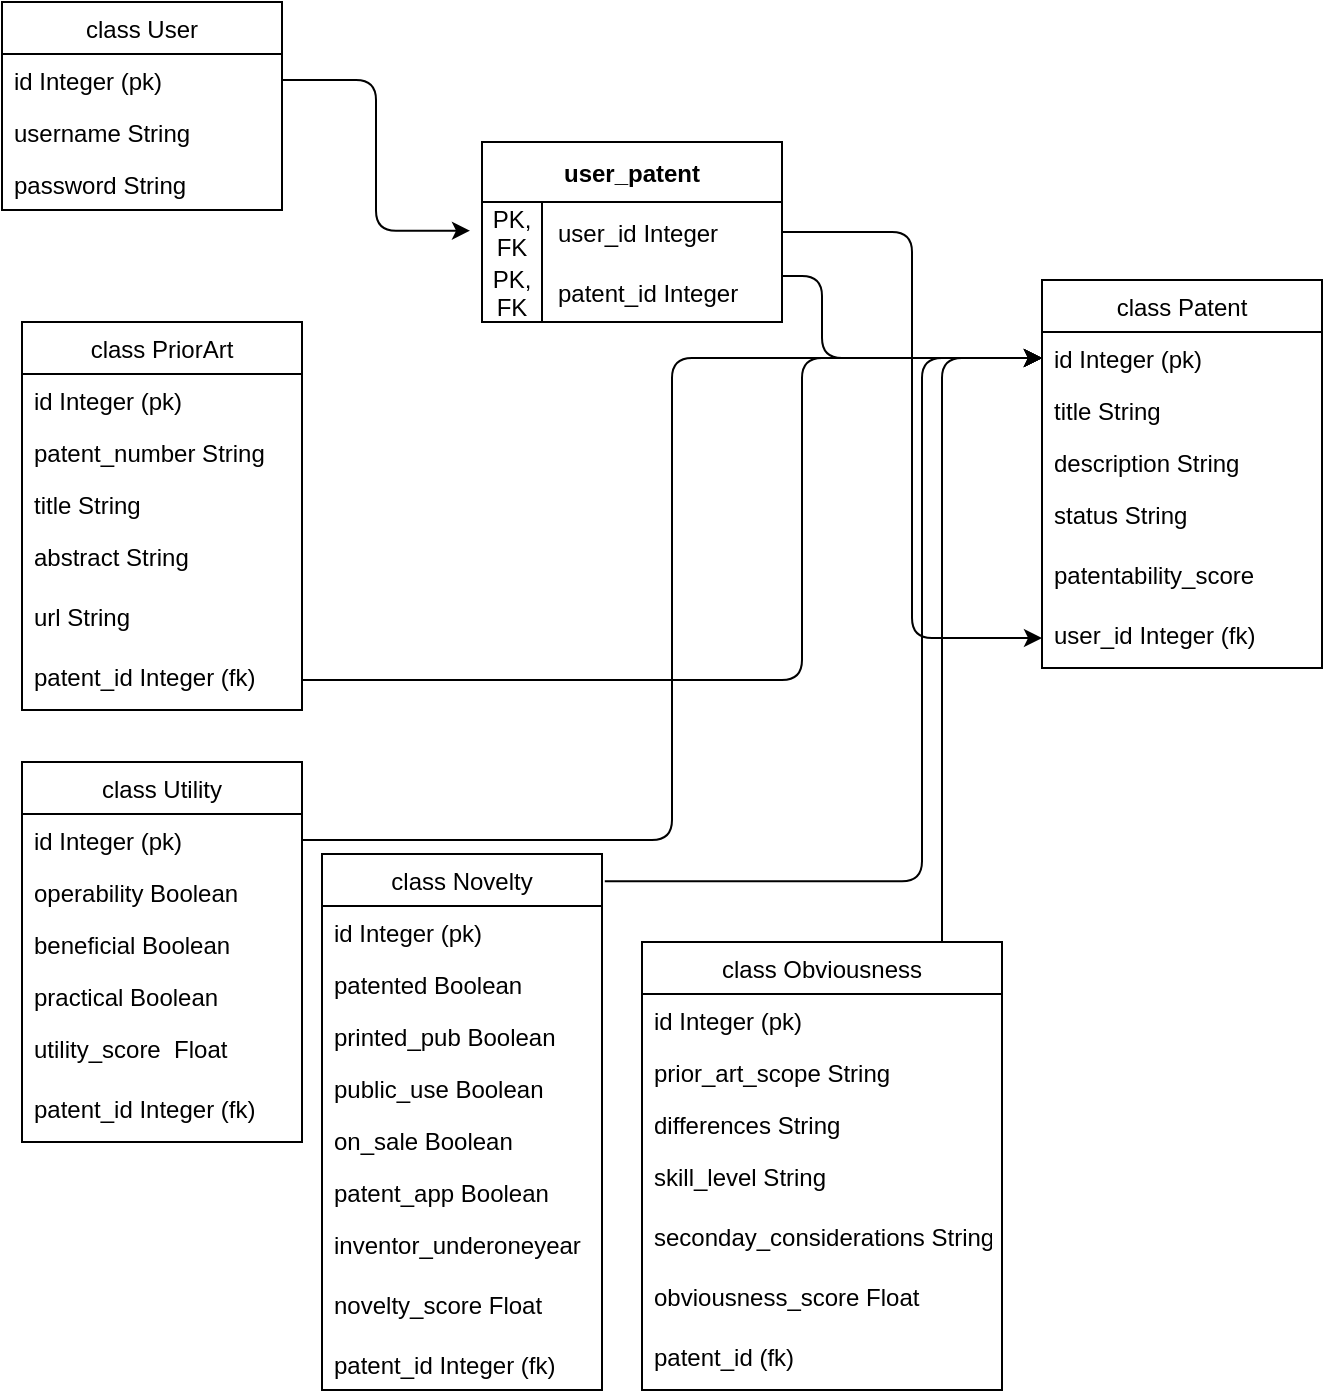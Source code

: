 <mxfile>
    <diagram id="4AJ3umpaEReS6k3uYB9U" name="Page-1">
        <mxGraphModel dx="1123" dy="1004" grid="1" gridSize="10" guides="1" tooltips="1" connect="1" arrows="1" fold="1" page="1" pageScale="1" pageWidth="850" pageHeight="1100" math="0" shadow="0">
            <root>
                <mxCell id="0"/>
                <mxCell id="1" parent="0"/>
                <mxCell id="2" value="class User" style="swimlane;fontStyle=0;childLayout=stackLayout;horizontal=1;startSize=26;fillColor=none;horizontalStack=0;resizeParent=1;resizeParentMax=0;resizeLast=0;collapsible=1;marginBottom=0;" parent="1" vertex="1">
                    <mxGeometry x="10" y="40" width="140" height="104" as="geometry"/>
                </mxCell>
                <mxCell id="3" value="id Integer (pk)" style="text;strokeColor=none;fillColor=none;align=left;verticalAlign=top;spacingLeft=4;spacingRight=4;overflow=hidden;rotatable=0;points=[[0,0.5],[1,0.5]];portConstraint=eastwest;" parent="2" vertex="1">
                    <mxGeometry y="26" width="140" height="26" as="geometry"/>
                </mxCell>
                <mxCell id="4" value="username String" style="text;strokeColor=none;fillColor=none;align=left;verticalAlign=top;spacingLeft=4;spacingRight=4;overflow=hidden;rotatable=0;points=[[0,0.5],[1,0.5]];portConstraint=eastwest;" parent="2" vertex="1">
                    <mxGeometry y="52" width="140" height="26" as="geometry"/>
                </mxCell>
                <mxCell id="5" value="password String" style="text;strokeColor=none;fillColor=none;align=left;verticalAlign=top;spacingLeft=4;spacingRight=4;overflow=hidden;rotatable=0;points=[[0,0.5],[1,0.5]];portConstraint=eastwest;" parent="2" vertex="1">
                    <mxGeometry y="78" width="140" height="26" as="geometry"/>
                </mxCell>
                <mxCell id="100" value="" style="edgeStyle=elbowEdgeStyle;html=1;entryX=0;entryY=0.5;entryDx=0;entryDy=0;" edge="1" parent="1" source="13" target="95">
                    <mxGeometry relative="1" as="geometry">
                        <mxPoint x="440" y="80" as="targetPoint"/>
                    </mxGeometry>
                </mxCell>
                <mxCell id="51" value="class Utility" style="swimlane;fontStyle=0;childLayout=stackLayout;horizontal=1;startSize=26;fillColor=none;horizontalStack=0;resizeParent=1;resizeParentMax=0;resizeLast=0;collapsible=1;marginBottom=0;" parent="1" vertex="1">
                    <mxGeometry x="20" y="420" width="140" height="190" as="geometry"/>
                </mxCell>
                <mxCell id="52" value="id Integer (pk)" style="text;strokeColor=none;fillColor=none;align=left;verticalAlign=top;spacingLeft=4;spacingRight=4;overflow=hidden;rotatable=0;points=[[0,0.5],[1,0.5]];portConstraint=eastwest;" parent="51" vertex="1">
                    <mxGeometry y="26" width="140" height="26" as="geometry"/>
                </mxCell>
                <mxCell id="53" value="operability Boolean" style="text;strokeColor=none;fillColor=none;align=left;verticalAlign=top;spacingLeft=4;spacingRight=4;overflow=hidden;rotatable=0;points=[[0,0.5],[1,0.5]];portConstraint=eastwest;" parent="51" vertex="1">
                    <mxGeometry y="52" width="140" height="26" as="geometry"/>
                </mxCell>
                <mxCell id="54" value="beneficial Boolean" style="text;strokeColor=none;fillColor=none;align=left;verticalAlign=top;spacingLeft=4;spacingRight=4;overflow=hidden;rotatable=0;points=[[0,0.5],[1,0.5]];portConstraint=eastwest;" parent="51" vertex="1">
                    <mxGeometry y="78" width="140" height="26" as="geometry"/>
                </mxCell>
                <mxCell id="55" value="practical Boolean" style="text;strokeColor=none;fillColor=none;align=left;verticalAlign=top;spacingLeft=4;spacingRight=4;overflow=hidden;rotatable=0;points=[[0,0.5],[1,0.5]];portConstraint=eastwest;" parent="51" vertex="1">
                    <mxGeometry y="104" width="140" height="26" as="geometry"/>
                </mxCell>
                <mxCell id="56" value="utility_score  Float" style="text;strokeColor=none;fillColor=none;align=left;verticalAlign=top;spacingLeft=4;spacingRight=4;overflow=hidden;rotatable=0;points=[[0,0.5],[1,0.5]];portConstraint=eastwest;" parent="51" vertex="1">
                    <mxGeometry y="130" width="140" height="30" as="geometry"/>
                </mxCell>
                <mxCell id="78" value="patent_id Integer (fk)" style="text;strokeColor=none;fillColor=none;align=left;verticalAlign=top;spacingLeft=4;spacingRight=4;overflow=hidden;rotatable=0;points=[[0,0.5],[1,0.5]];portConstraint=eastwest;" vertex="1" parent="51">
                    <mxGeometry y="160" width="140" height="30" as="geometry"/>
                </mxCell>
                <mxCell id="99" style="edgeStyle=elbowEdgeStyle;html=1;startArrow=none;entryX=0;entryY=0.5;entryDx=0;entryDy=0;" edge="1" parent="1" source="68" target="7">
                    <mxGeometry relative="1" as="geometry">
                        <mxPoint x="440" y="80" as="targetPoint"/>
                        <mxPoint x="480" y="740" as="sourcePoint"/>
                        <Array as="points">
                            <mxPoint x="480" y="240"/>
                        </Array>
                    </mxGeometry>
                </mxCell>
                <mxCell id="80" value="class PriorArt" style="swimlane;fontStyle=0;childLayout=stackLayout;horizontal=1;startSize=26;fillColor=none;horizontalStack=0;resizeParent=1;resizeParentMax=0;resizeLast=0;collapsible=1;marginBottom=0;" vertex="1" parent="1">
                    <mxGeometry x="20" y="200" width="140" height="194" as="geometry"/>
                </mxCell>
                <mxCell id="81" value="id Integer (pk)" style="text;strokeColor=none;fillColor=none;align=left;verticalAlign=top;spacingLeft=4;spacingRight=4;overflow=hidden;rotatable=0;points=[[0,0.5],[1,0.5]];portConstraint=eastwest;" vertex="1" parent="80">
                    <mxGeometry y="26" width="140" height="26" as="geometry"/>
                </mxCell>
                <mxCell id="82" value="patent_number String" style="text;strokeColor=none;fillColor=none;align=left;verticalAlign=top;spacingLeft=4;spacingRight=4;overflow=hidden;rotatable=0;points=[[0,0.5],[1,0.5]];portConstraint=eastwest;" vertex="1" parent="80">
                    <mxGeometry y="52" width="140" height="26" as="geometry"/>
                </mxCell>
                <mxCell id="83" value="title String" style="text;strokeColor=none;fillColor=none;align=left;verticalAlign=top;spacingLeft=4;spacingRight=4;overflow=hidden;rotatable=0;points=[[0,0.5],[1,0.5]];portConstraint=eastwest;" vertex="1" parent="80">
                    <mxGeometry y="78" width="140" height="26" as="geometry"/>
                </mxCell>
                <mxCell id="84" value="abstract String" style="text;strokeColor=none;fillColor=none;align=left;verticalAlign=top;spacingLeft=4;spacingRight=4;overflow=hidden;rotatable=0;points=[[0,0.5],[1,0.5]];portConstraint=eastwest;" vertex="1" parent="80">
                    <mxGeometry y="104" width="140" height="30" as="geometry"/>
                </mxCell>
                <mxCell id="85" value="url String" style="text;strokeColor=none;fillColor=none;align=left;verticalAlign=top;spacingLeft=4;spacingRight=4;overflow=hidden;rotatable=0;points=[[0,0.5],[1,0.5]];portConstraint=eastwest;" vertex="1" parent="80">
                    <mxGeometry y="134" width="140" height="30" as="geometry"/>
                </mxCell>
                <mxCell id="86" value="patent_id Integer (fk)" style="text;strokeColor=none;fillColor=none;align=left;verticalAlign=top;spacingLeft=4;spacingRight=4;overflow=hidden;rotatable=0;points=[[0,0.5],[1,0.5]];portConstraint=eastwest;" vertex="1" parent="80">
                    <mxGeometry y="164" width="140" height="30" as="geometry"/>
                </mxCell>
                <mxCell id="118" style="edgeStyle=elbowEdgeStyle;html=1;entryX=0;entryY=0.5;entryDx=0;entryDy=0;exitX=1.01;exitY=0.051;exitDx=0;exitDy=0;exitPerimeter=0;" edge="1" parent="1" source="61" target="7">
                    <mxGeometry relative="1" as="geometry">
                        <Array as="points">
                            <mxPoint x="470" y="420"/>
                        </Array>
                    </mxGeometry>
                </mxCell>
                <mxCell id="61" value="class Novelty" style="swimlane;fontStyle=0;childLayout=stackLayout;horizontal=1;startSize=26;fillColor=none;horizontalStack=0;resizeParent=1;resizeParentMax=0;resizeLast=0;collapsible=1;marginBottom=0;" parent="1" vertex="1">
                    <mxGeometry x="170" y="466" width="140" height="268" as="geometry"/>
                </mxCell>
                <mxCell id="62" value="id Integer (pk)" style="text;strokeColor=none;fillColor=none;align=left;verticalAlign=top;spacingLeft=4;spacingRight=4;overflow=hidden;rotatable=0;points=[[0,0.5],[1,0.5]];portConstraint=eastwest;" parent="61" vertex="1">
                    <mxGeometry y="26" width="140" height="26" as="geometry"/>
                </mxCell>
                <mxCell id="63" value="patented Boolean" style="text;strokeColor=none;fillColor=none;align=left;verticalAlign=top;spacingLeft=4;spacingRight=4;overflow=hidden;rotatable=0;points=[[0,0.5],[1,0.5]];portConstraint=eastwest;" parent="61" vertex="1">
                    <mxGeometry y="52" width="140" height="26" as="geometry"/>
                </mxCell>
                <mxCell id="64" value="printed_pub Boolean&#10;" style="text;strokeColor=none;fillColor=none;align=left;verticalAlign=top;spacingLeft=4;spacingRight=4;overflow=hidden;rotatable=0;points=[[0,0.5],[1,0.5]];portConstraint=eastwest;" parent="61" vertex="1">
                    <mxGeometry y="78" width="140" height="26" as="geometry"/>
                </mxCell>
                <mxCell id="74" value="public_use Boolean" style="text;strokeColor=none;fillColor=none;align=left;verticalAlign=top;spacingLeft=4;spacingRight=4;overflow=hidden;rotatable=0;points=[[0,0.5],[1,0.5]];portConstraint=eastwest;" vertex="1" parent="61">
                    <mxGeometry y="104" width="140" height="26" as="geometry"/>
                </mxCell>
                <mxCell id="75" value="on_sale Boolean" style="text;strokeColor=none;fillColor=none;align=left;verticalAlign=top;spacingLeft=4;spacingRight=4;overflow=hidden;rotatable=0;points=[[0,0.5],[1,0.5]];portConstraint=eastwest;" vertex="1" parent="61">
                    <mxGeometry y="130" width="140" height="26" as="geometry"/>
                </mxCell>
                <mxCell id="76" value="patent_app Boolean" style="text;strokeColor=none;fillColor=none;align=left;verticalAlign=top;spacingLeft=4;spacingRight=4;overflow=hidden;rotatable=0;points=[[0,0.5],[1,0.5]];portConstraint=eastwest;" vertex="1" parent="61">
                    <mxGeometry y="156" width="140" height="26" as="geometry"/>
                </mxCell>
                <mxCell id="66" value="inventor_underoneyear" style="text;strokeColor=none;fillColor=none;align=left;verticalAlign=top;spacingLeft=4;spacingRight=4;overflow=hidden;rotatable=0;points=[[0,0.5],[1,0.5]];portConstraint=eastwest;" parent="61" vertex="1">
                    <mxGeometry y="182" width="140" height="30" as="geometry"/>
                </mxCell>
                <mxCell id="109" value="novelty_score Float" style="text;strokeColor=none;fillColor=none;align=left;verticalAlign=top;spacingLeft=4;spacingRight=4;overflow=hidden;rotatable=0;points=[[0,0.5],[1,0.5]];portConstraint=eastwest;" vertex="1" parent="61">
                    <mxGeometry y="212" width="140" height="30" as="geometry"/>
                </mxCell>
                <mxCell id="77" value="patent_id Integer (fk)" style="text;strokeColor=none;fillColor=none;align=left;verticalAlign=top;spacingLeft=4;spacingRight=4;overflow=hidden;rotatable=0;points=[[0,0.5],[1,0.5]];portConstraint=eastwest;" vertex="1" parent="61">
                    <mxGeometry y="242" width="140" height="26" as="geometry"/>
                </mxCell>
                <mxCell id="103" style="edgeStyle=elbowEdgeStyle;html=1;entryX=0;entryY=0.5;entryDx=0;entryDy=0;startArrow=none;" edge="1" parent="1" source="13" target="7">
                    <mxGeometry relative="1" as="geometry">
                        <Array as="points">
                            <mxPoint x="420" y="177"/>
                            <mxPoint x="450" y="160"/>
                        </Array>
                    </mxGeometry>
                </mxCell>
                <mxCell id="13" value="user_patent" style="shape=table;startSize=30;container=1;collapsible=1;childLayout=tableLayout;fixedRows=1;rowLines=0;fontStyle=1;align=center;resizeLast=1;" parent="1" vertex="1">
                    <mxGeometry x="250" y="110" width="150" height="90" as="geometry"/>
                </mxCell>
                <mxCell id="17" value="" style="shape=tableRow;horizontal=0;startSize=0;swimlaneHead=0;swimlaneBody=0;fillColor=none;collapsible=0;dropTarget=0;points=[[0,0.5],[1,0.5]];portConstraint=eastwest;top=0;left=0;right=0;bottom=0;" parent="13" vertex="1">
                    <mxGeometry y="30" width="150" height="30" as="geometry"/>
                </mxCell>
                <mxCell id="18" value="PK, &#10;FK" style="shape=partialRectangle;connectable=0;fillColor=none;top=0;left=0;bottom=0;right=0;editable=1;overflow=hidden;" parent="17" vertex="1">
                    <mxGeometry width="30" height="30" as="geometry">
                        <mxRectangle width="30" height="30" as="alternateBounds"/>
                    </mxGeometry>
                </mxCell>
                <mxCell id="19" value="user_id Integer" style="shape=partialRectangle;connectable=0;fillColor=none;top=0;left=0;bottom=0;right=0;align=left;spacingLeft=6;overflow=hidden;" parent="17" vertex="1">
                    <mxGeometry x="30" width="120" height="30" as="geometry">
                        <mxRectangle width="120" height="30" as="alternateBounds"/>
                    </mxGeometry>
                </mxCell>
                <mxCell id="20" value="" style="shape=tableRow;horizontal=0;startSize=0;swimlaneHead=0;swimlaneBody=0;fillColor=none;collapsible=0;dropTarget=0;points=[[0,0.5],[1,0.5]];portConstraint=eastwest;top=0;left=0;right=0;bottom=0;" parent="13" vertex="1">
                    <mxGeometry y="60" width="150" height="30" as="geometry"/>
                </mxCell>
                <mxCell id="21" value="PK,&#10;FK" style="shape=partialRectangle;connectable=0;fillColor=none;top=0;left=0;bottom=0;right=0;editable=1;overflow=hidden;" parent="20" vertex="1">
                    <mxGeometry width="30" height="30" as="geometry">
                        <mxRectangle width="30" height="30" as="alternateBounds"/>
                    </mxGeometry>
                </mxCell>
                <mxCell id="22" value="patent_id Integer" style="shape=partialRectangle;connectable=0;fillColor=none;top=0;left=0;bottom=0;right=0;align=left;spacingLeft=6;overflow=hidden;" parent="20" vertex="1">
                    <mxGeometry x="30" width="120" height="30" as="geometry">
                        <mxRectangle width="120" height="30" as="alternateBounds"/>
                    </mxGeometry>
                </mxCell>
                <mxCell id="6" value="class Patent" style="swimlane;fontStyle=0;childLayout=stackLayout;horizontal=1;startSize=26;fillColor=none;horizontalStack=0;resizeParent=1;resizeParentMax=0;resizeLast=0;collapsible=1;marginBottom=0;" parent="1" vertex="1">
                    <mxGeometry x="530" y="179" width="140" height="194" as="geometry"/>
                </mxCell>
                <mxCell id="7" value="id Integer (pk)" style="text;strokeColor=none;fillColor=none;align=left;verticalAlign=top;spacingLeft=4;spacingRight=4;overflow=hidden;rotatable=0;points=[[0,0.5],[1,0.5]];portConstraint=eastwest;" parent="6" vertex="1">
                    <mxGeometry y="26" width="140" height="26" as="geometry"/>
                </mxCell>
                <mxCell id="8" value="title String" style="text;strokeColor=none;fillColor=none;align=left;verticalAlign=top;spacingLeft=4;spacingRight=4;overflow=hidden;rotatable=0;points=[[0,0.5],[1,0.5]];portConstraint=eastwest;" parent="6" vertex="1">
                    <mxGeometry y="52" width="140" height="26" as="geometry"/>
                </mxCell>
                <mxCell id="9" value="description String" style="text;strokeColor=none;fillColor=none;align=left;verticalAlign=top;spacingLeft=4;spacingRight=4;overflow=hidden;rotatable=0;points=[[0,0.5],[1,0.5]];portConstraint=eastwest;" parent="6" vertex="1">
                    <mxGeometry y="78" width="140" height="26" as="geometry"/>
                </mxCell>
                <mxCell id="92" value="status String" style="text;strokeColor=none;fillColor=none;align=left;verticalAlign=top;spacingLeft=4;spacingRight=4;overflow=hidden;rotatable=0;points=[[0,0.5],[1,0.5]];portConstraint=eastwest;" vertex="1" parent="6">
                    <mxGeometry y="104" width="140" height="30" as="geometry"/>
                </mxCell>
                <mxCell id="32" value="patentability_score" style="text;strokeColor=none;fillColor=none;align=left;verticalAlign=top;spacingLeft=4;spacingRight=4;overflow=hidden;rotatable=0;points=[[0,0.5],[1,0.5]];portConstraint=eastwest;" parent="6" vertex="1">
                    <mxGeometry y="134" width="140" height="30" as="geometry"/>
                </mxCell>
                <mxCell id="95" value="user_id Integer (fk)" style="text;strokeColor=none;fillColor=none;align=left;verticalAlign=top;spacingLeft=4;spacingRight=4;overflow=hidden;rotatable=0;points=[[0,0.5],[1,0.5]];portConstraint=eastwest;" vertex="1" parent="6">
                    <mxGeometry y="164" width="140" height="30" as="geometry"/>
                </mxCell>
                <mxCell id="115" style="edgeStyle=elbowEdgeStyle;html=1;entryX=0;entryY=0.5;entryDx=0;entryDy=0;" edge="1" parent="1" source="86" target="7">
                    <mxGeometry relative="1" as="geometry">
                        <Array as="points">
                            <mxPoint x="410" y="360"/>
                            <mxPoint x="450" y="300"/>
                        </Array>
                    </mxGeometry>
                </mxCell>
                <mxCell id="116" style="edgeStyle=elbowEdgeStyle;html=1;entryX=-0.04;entryY=0.478;entryDx=0;entryDy=0;entryPerimeter=0;" edge="1" parent="1" source="3" target="17">
                    <mxGeometry relative="1" as="geometry"/>
                </mxCell>
                <mxCell id="68" value="class Obviousness" style="swimlane;fontStyle=0;childLayout=stackLayout;horizontal=1;startSize=26;fillColor=none;horizontalStack=0;resizeParent=1;resizeParentMax=0;resizeLast=0;collapsible=1;marginBottom=0;" parent="1" vertex="1">
                    <mxGeometry x="330" y="510" width="180" height="224" as="geometry"/>
                </mxCell>
                <mxCell id="69" value="id Integer (pk)" style="text;strokeColor=none;fillColor=none;align=left;verticalAlign=top;spacingLeft=4;spacingRight=4;overflow=hidden;rotatable=0;points=[[0,0.5],[1,0.5]];portConstraint=eastwest;" parent="68" vertex="1">
                    <mxGeometry y="26" width="180" height="26" as="geometry"/>
                </mxCell>
                <mxCell id="70" value="prior_art_scope String" style="text;strokeColor=none;fillColor=none;align=left;verticalAlign=top;spacingLeft=4;spacingRight=4;overflow=hidden;rotatable=0;points=[[0,0.5],[1,0.5]];portConstraint=eastwest;" parent="68" vertex="1">
                    <mxGeometry y="52" width="180" height="26" as="geometry"/>
                </mxCell>
                <mxCell id="71" value="differences String" style="text;strokeColor=none;fillColor=none;align=left;verticalAlign=top;spacingLeft=4;spacingRight=4;overflow=hidden;rotatable=0;points=[[0,0.5],[1,0.5]];portConstraint=eastwest;" parent="68" vertex="1">
                    <mxGeometry y="78" width="180" height="26" as="geometry"/>
                </mxCell>
                <mxCell id="72" value="skill_level String" style="text;strokeColor=none;fillColor=none;align=left;verticalAlign=top;spacingLeft=4;spacingRight=4;overflow=hidden;rotatable=0;points=[[0,0.5],[1,0.5]];portConstraint=eastwest;" parent="68" vertex="1">
                    <mxGeometry y="104" width="180" height="30" as="geometry"/>
                </mxCell>
                <mxCell id="110" value="seconday_considerations String" style="text;strokeColor=none;fillColor=none;align=left;verticalAlign=top;spacingLeft=4;spacingRight=4;overflow=hidden;rotatable=0;points=[[0,0.5],[1,0.5]];portConstraint=eastwest;" vertex="1" parent="68">
                    <mxGeometry y="134" width="180" height="30" as="geometry"/>
                </mxCell>
                <mxCell id="108" value="obviousness_score Float" style="text;strokeColor=none;fillColor=none;align=left;verticalAlign=top;spacingLeft=4;spacingRight=4;overflow=hidden;rotatable=0;points=[[0,0.5],[1,0.5]];portConstraint=eastwest;" vertex="1" parent="68">
                    <mxGeometry y="164" width="180" height="30" as="geometry"/>
                </mxCell>
                <mxCell id="111" value="patent_id (fk)" style="text;strokeColor=none;fillColor=none;align=left;verticalAlign=top;spacingLeft=4;spacingRight=4;overflow=hidden;rotatable=0;points=[[0,0.5],[1,0.5]];portConstraint=eastwest;" vertex="1" parent="68">
                    <mxGeometry y="194" width="180" height="30" as="geometry"/>
                </mxCell>
                <mxCell id="119" style="edgeStyle=elbowEdgeStyle;html=1;entryX=0;entryY=0.5;entryDx=0;entryDy=0;" edge="1" parent="1" source="52" target="7">
                    <mxGeometry relative="1" as="geometry"/>
                </mxCell>
            </root>
        </mxGraphModel>
    </diagram>
</mxfile>
